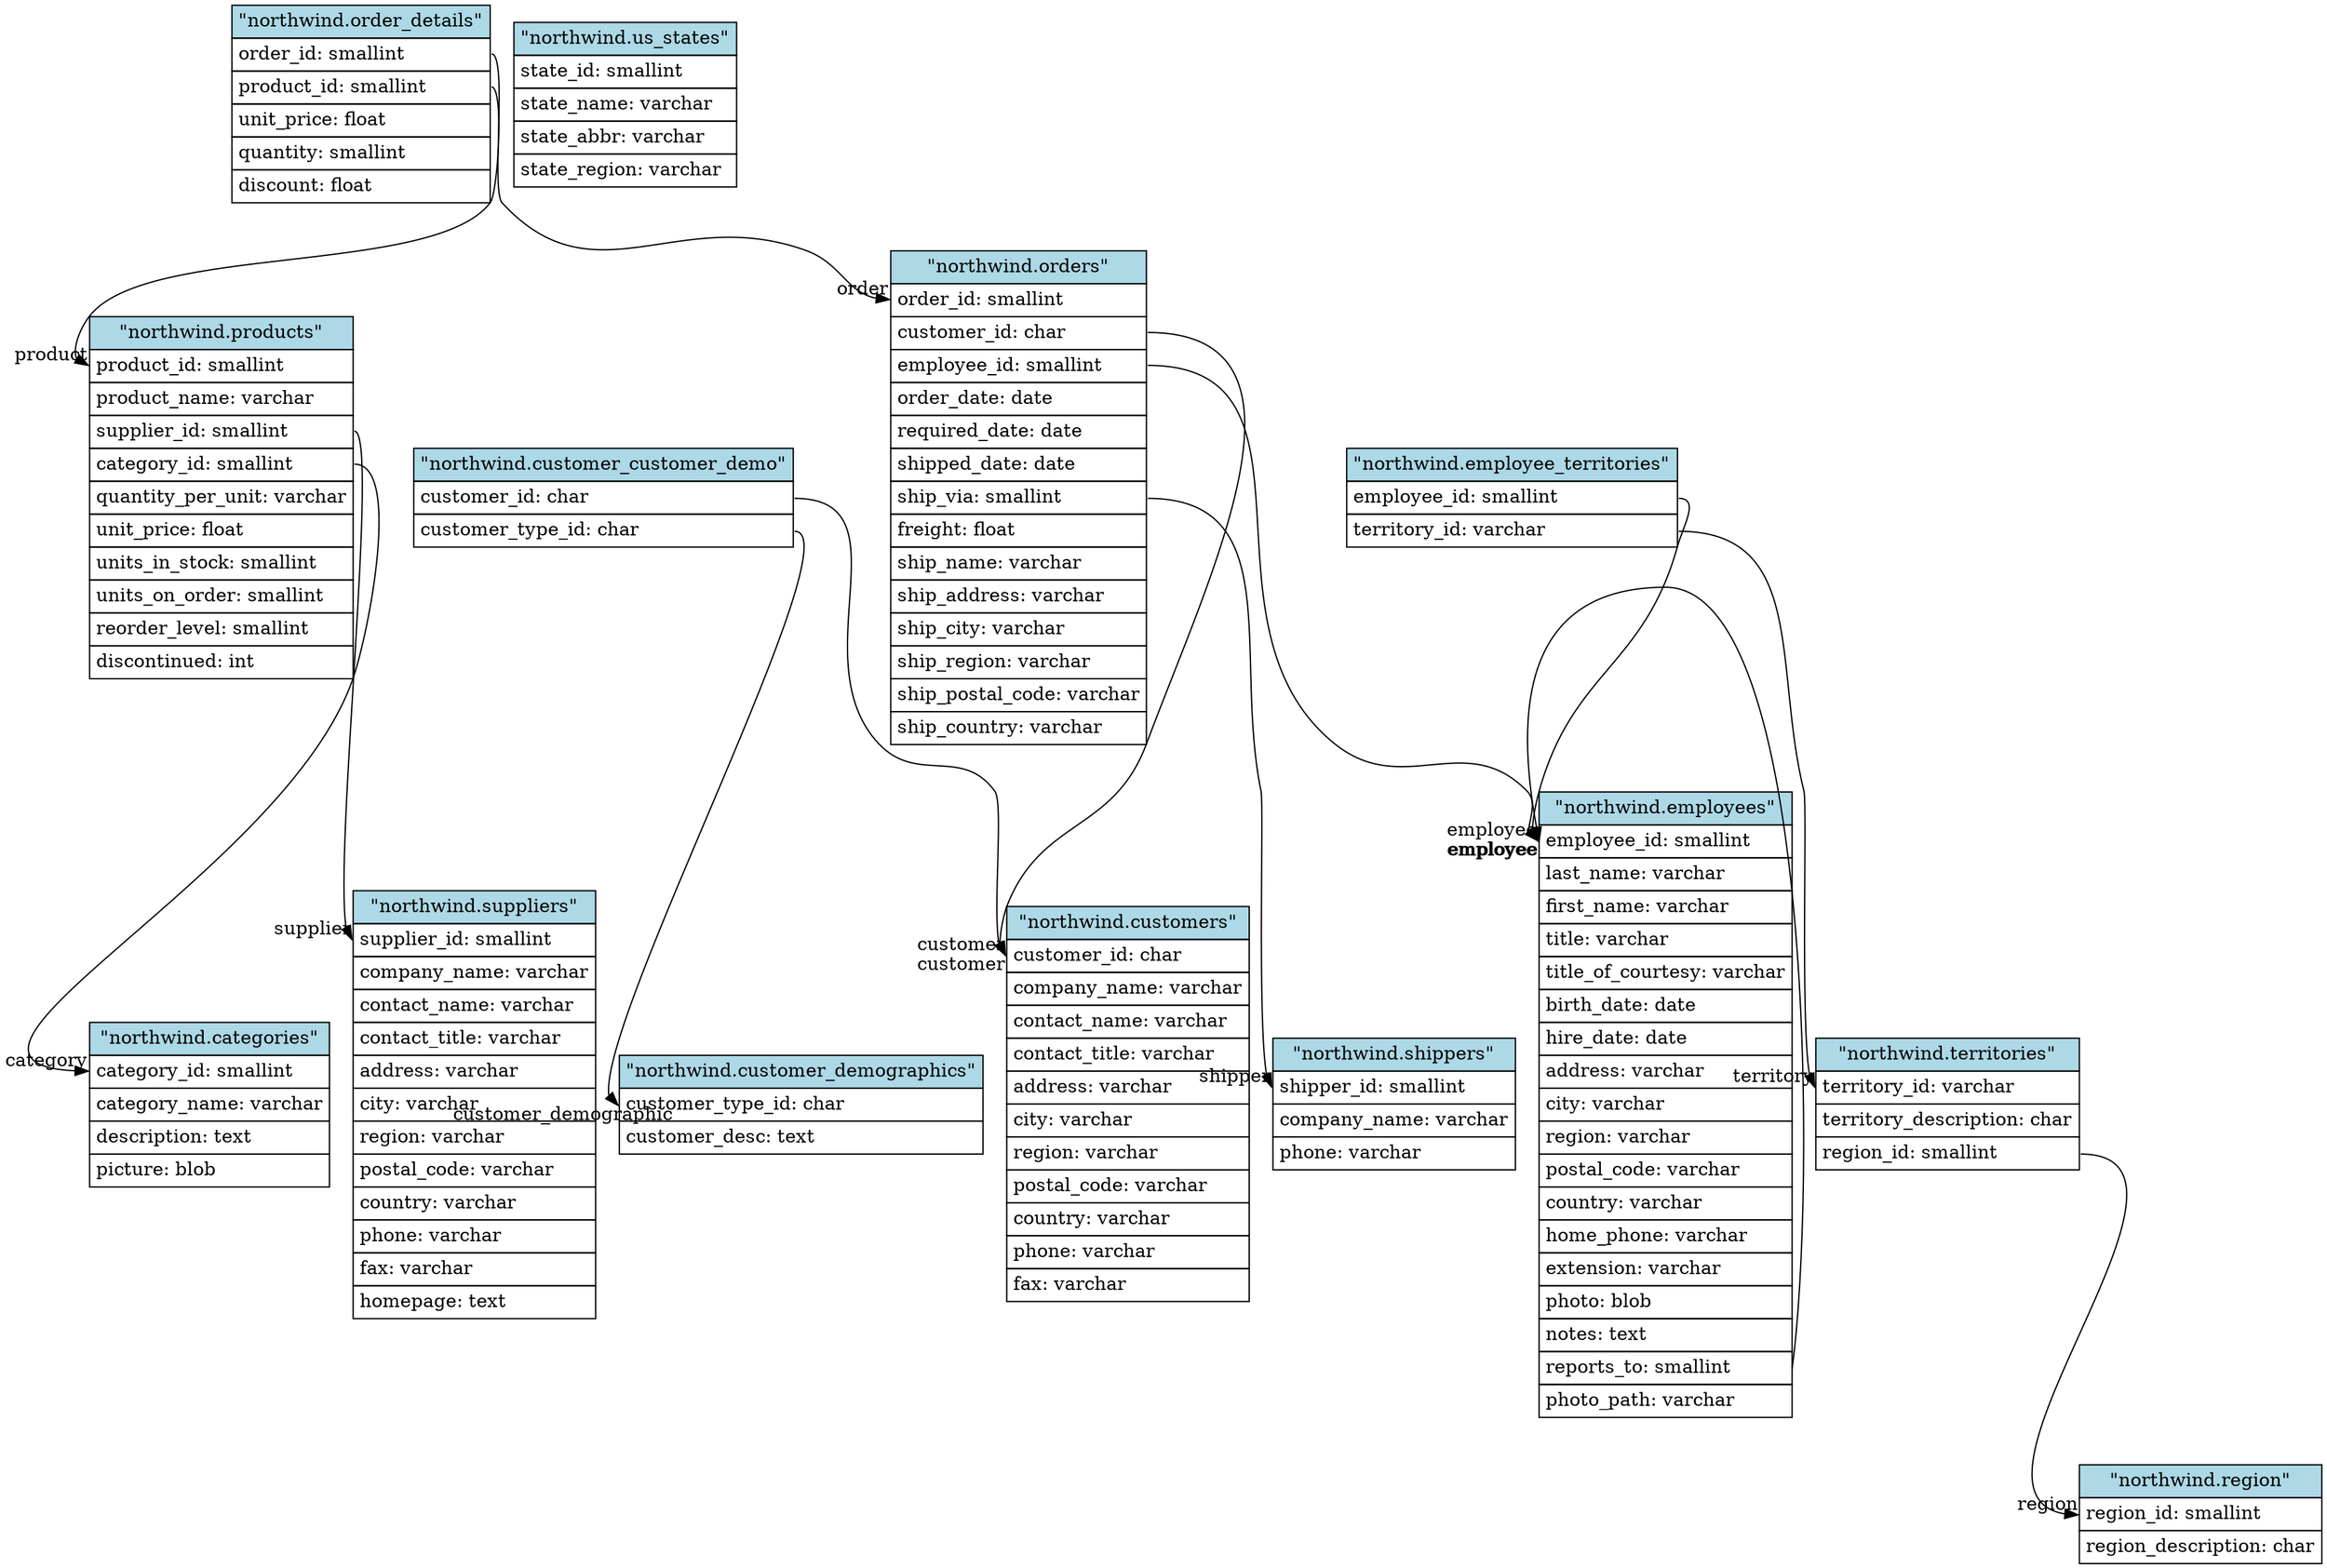 // Generated by xo for the northwind schema.
digraph northwind {
	// Defaults
	node [shape=none
	 margin=0]
	
	// Nodes (tables)
	"northwind.categories" [ label=<
		<table border="0" cellborder="1" cellspacing="0" cellpadding="4">
		<tr><td bgcolor="lightblue">"northwind.categories"</td></tr>
		<tr><td align="left" PORT="category_id">category_id: smallint</td></tr>
		<tr><td align="left" PORT="category_name">category_name: varchar</td></tr>
		<tr><td align="left" PORT="description">description: text</td></tr>
		<tr><td align="left" PORT="picture">picture: blob</td></tr>
		</table>> ]
	
	"northwind.customer_customer_demo" [ label=<
		<table border="0" cellborder="1" cellspacing="0" cellpadding="4">
		<tr><td bgcolor="lightblue">"northwind.customer_customer_demo"</td></tr>
		<tr><td align="left" PORT="customer_id">customer_id: char</td></tr>
		<tr><td align="left" PORT="customer_type_id">customer_type_id: char</td></tr>
		</table>> ]
	
	"northwind.customer_demographics" [ label=<
		<table border="0" cellborder="1" cellspacing="0" cellpadding="4">
		<tr><td bgcolor="lightblue">"northwind.customer_demographics"</td></tr>
		<tr><td align="left" PORT="customer_type_id">customer_type_id: char</td></tr>
		<tr><td align="left" PORT="customer_desc">customer_desc: text</td></tr>
		</table>> ]
	
	"northwind.customers" [ label=<
		<table border="0" cellborder="1" cellspacing="0" cellpadding="4">
		<tr><td bgcolor="lightblue">"northwind.customers"</td></tr>
		<tr><td align="left" PORT="customer_id">customer_id: char</td></tr>
		<tr><td align="left" PORT="company_name">company_name: varchar</td></tr>
		<tr><td align="left" PORT="contact_name">contact_name: varchar</td></tr>
		<tr><td align="left" PORT="contact_title">contact_title: varchar</td></tr>
		<tr><td align="left" PORT="address">address: varchar</td></tr>
		<tr><td align="left" PORT="city">city: varchar</td></tr>
		<tr><td align="left" PORT="region">region: varchar</td></tr>
		<tr><td align="left" PORT="postal_code">postal_code: varchar</td></tr>
		<tr><td align="left" PORT="country">country: varchar</td></tr>
		<tr><td align="left" PORT="phone">phone: varchar</td></tr>
		<tr><td align="left" PORT="fax">fax: varchar</td></tr>
		</table>> ]
	
	"northwind.employee_territories" [ label=<
		<table border="0" cellborder="1" cellspacing="0" cellpadding="4">
		<tr><td bgcolor="lightblue">"northwind.employee_territories"</td></tr>
		<tr><td align="left" PORT="employee_id">employee_id: smallint</td></tr>
		<tr><td align="left" PORT="territory_id">territory_id: varchar</td></tr>
		</table>> ]
	
	"northwind.employees" [ label=<
		<table border="0" cellborder="1" cellspacing="0" cellpadding="4">
		<tr><td bgcolor="lightblue">"northwind.employees"</td></tr>
		<tr><td align="left" PORT="employee_id">employee_id: smallint</td></tr>
		<tr><td align="left" PORT="last_name">last_name: varchar</td></tr>
		<tr><td align="left" PORT="first_name">first_name: varchar</td></tr>
		<tr><td align="left" PORT="title">title: varchar</td></tr>
		<tr><td align="left" PORT="title_of_courtesy">title_of_courtesy: varchar</td></tr>
		<tr><td align="left" PORT="birth_date">birth_date: date</td></tr>
		<tr><td align="left" PORT="hire_date">hire_date: date</td></tr>
		<tr><td align="left" PORT="address">address: varchar</td></tr>
		<tr><td align="left" PORT="city">city: varchar</td></tr>
		<tr><td align="left" PORT="region">region: varchar</td></tr>
		<tr><td align="left" PORT="postal_code">postal_code: varchar</td></tr>
		<tr><td align="left" PORT="country">country: varchar</td></tr>
		<tr><td align="left" PORT="home_phone">home_phone: varchar</td></tr>
		<tr><td align="left" PORT="extension">extension: varchar</td></tr>
		<tr><td align="left" PORT="photo">photo: blob</td></tr>
		<tr><td align="left" PORT="notes">notes: text</td></tr>
		<tr><td align="left" PORT="reports_to">reports_to: smallint</td></tr>
		<tr><td align="left" PORT="photo_path">photo_path: varchar</td></tr>
		</table>> ]
	
	"northwind.order_details" [ label=<
		<table border="0" cellborder="1" cellspacing="0" cellpadding="4">
		<tr><td bgcolor="lightblue">"northwind.order_details"</td></tr>
		<tr><td align="left" PORT="order_id">order_id: smallint</td></tr>
		<tr><td align="left" PORT="product_id">product_id: smallint</td></tr>
		<tr><td align="left" PORT="unit_price">unit_price: float</td></tr>
		<tr><td align="left" PORT="quantity">quantity: smallint</td></tr>
		<tr><td align="left" PORT="discount">discount: float</td></tr>
		</table>> ]
	
	"northwind.orders" [ label=<
		<table border="0" cellborder="1" cellspacing="0" cellpadding="4">
		<tr><td bgcolor="lightblue">"northwind.orders"</td></tr>
		<tr><td align="left" PORT="order_id">order_id: smallint</td></tr>
		<tr><td align="left" PORT="customer_id">customer_id: char</td></tr>
		<tr><td align="left" PORT="employee_id">employee_id: smallint</td></tr>
		<tr><td align="left" PORT="order_date">order_date: date</td></tr>
		<tr><td align="left" PORT="required_date">required_date: date</td></tr>
		<tr><td align="left" PORT="shipped_date">shipped_date: date</td></tr>
		<tr><td align="left" PORT="ship_via">ship_via: smallint</td></tr>
		<tr><td align="left" PORT="freight">freight: float</td></tr>
		<tr><td align="left" PORT="ship_name">ship_name: varchar</td></tr>
		<tr><td align="left" PORT="ship_address">ship_address: varchar</td></tr>
		<tr><td align="left" PORT="ship_city">ship_city: varchar</td></tr>
		<tr><td align="left" PORT="ship_region">ship_region: varchar</td></tr>
		<tr><td align="left" PORT="ship_postal_code">ship_postal_code: varchar</td></tr>
		<tr><td align="left" PORT="ship_country">ship_country: varchar</td></tr>
		</table>> ]
	
	"northwind.products" [ label=<
		<table border="0" cellborder="1" cellspacing="0" cellpadding="4">
		<tr><td bgcolor="lightblue">"northwind.products"</td></tr>
		<tr><td align="left" PORT="product_id">product_id: smallint</td></tr>
		<tr><td align="left" PORT="product_name">product_name: varchar</td></tr>
		<tr><td align="left" PORT="supplier_id">supplier_id: smallint</td></tr>
		<tr><td align="left" PORT="category_id">category_id: smallint</td></tr>
		<tr><td align="left" PORT="quantity_per_unit">quantity_per_unit: varchar</td></tr>
		<tr><td align="left" PORT="unit_price">unit_price: float</td></tr>
		<tr><td align="left" PORT="units_in_stock">units_in_stock: smallint</td></tr>
		<tr><td align="left" PORT="units_on_order">units_on_order: smallint</td></tr>
		<tr><td align="left" PORT="reorder_level">reorder_level: smallint</td></tr>
		<tr><td align="left" PORT="discontinued">discontinued: int</td></tr>
		</table>> ]
	
	"northwind.region" [ label=<
		<table border="0" cellborder="1" cellspacing="0" cellpadding="4">
		<tr><td bgcolor="lightblue">"northwind.region"</td></tr>
		<tr><td align="left" PORT="region_id">region_id: smallint</td></tr>
		<tr><td align="left" PORT="region_description">region_description: char</td></tr>
		</table>> ]
	
	"northwind.shippers" [ label=<
		<table border="0" cellborder="1" cellspacing="0" cellpadding="4">
		<tr><td bgcolor="lightblue">"northwind.shippers"</td></tr>
		<tr><td align="left" PORT="shipper_id">shipper_id: smallint</td></tr>
		<tr><td align="left" PORT="company_name">company_name: varchar</td></tr>
		<tr><td align="left" PORT="phone">phone: varchar</td></tr>
		</table>> ]
	
	"northwind.suppliers" [ label=<
		<table border="0" cellborder="1" cellspacing="0" cellpadding="4">
		<tr><td bgcolor="lightblue">"northwind.suppliers"</td></tr>
		<tr><td align="left" PORT="supplier_id">supplier_id: smallint</td></tr>
		<tr><td align="left" PORT="company_name">company_name: varchar</td></tr>
		<tr><td align="left" PORT="contact_name">contact_name: varchar</td></tr>
		<tr><td align="left" PORT="contact_title">contact_title: varchar</td></tr>
		<tr><td align="left" PORT="address">address: varchar</td></tr>
		<tr><td align="left" PORT="city">city: varchar</td></tr>
		<tr><td align="left" PORT="region">region: varchar</td></tr>
		<tr><td align="left" PORT="postal_code">postal_code: varchar</td></tr>
		<tr><td align="left" PORT="country">country: varchar</td></tr>
		<tr><td align="left" PORT="phone">phone: varchar</td></tr>
		<tr><td align="left" PORT="fax">fax: varchar</td></tr>
		<tr><td align="left" PORT="homepage">homepage: text</td></tr>
		</table>> ]
	
	"northwind.territories" [ label=<
		<table border="0" cellborder="1" cellspacing="0" cellpadding="4">
		<tr><td bgcolor="lightblue">"northwind.territories"</td></tr>
		<tr><td align="left" PORT="territory_id">territory_id: varchar</td></tr>
		<tr><td align="left" PORT="territory_description">territory_description: char</td></tr>
		<tr><td align="left" PORT="region_id">region_id: smallint</td></tr>
		</table>> ]
	
	"northwind.us_states" [ label=<
		<table border="0" cellborder="1" cellspacing="0" cellpadding="4">
		<tr><td bgcolor="lightblue">"northwind.us_states"</td></tr>
		<tr><td align="left" PORT="state_id">state_id: smallint</td></tr>
		<tr><td align="left" PORT="state_name">state_name: varchar</td></tr>
		<tr><td align="left" PORT="state_abbr">state_abbr: varchar</td></tr>
		<tr><td align="left" PORT="state_region">state_region: varchar</td></tr>
		</table>> ]
	
	"northwind.customer_customer_demo":"customer_id":e -> "northwind.customers":"customer_id":w [
		headlabel="customer"]
	"northwind.customer_customer_demo":"customer_type_id":e -> "northwind.customer_demographics":"customer_type_id":w [
		headlabel="customer_demographic"]
	"northwind.employee_territories":"employee_id":e -> "northwind.employees":"employee_id":w [
		headlabel="employee"]
	"northwind.employee_territories":"territory_id":e -> "northwind.territories":"territory_id":w [
		headlabel="territory"]
	"northwind.employees":"reports_to":e -> "northwind.employees":"employee_id":w [
		headlabel="employee"]
	"northwind.order_details":"order_id":e -> "northwind.orders":"order_id":w [
		headlabel="order"]
	"northwind.order_details":"product_id":e -> "northwind.products":"product_id":w [
		headlabel="product"]
	"northwind.orders":"customer_id":e -> "northwind.customers":"customer_id":w [
		headlabel="customer"]
	"northwind.orders":"employee_id":e -> "northwind.employees":"employee_id":w [
		headlabel="employee"]
	"northwind.orders":"ship_via":e -> "northwind.shippers":"shipper_id":w [
		headlabel="shipper"]
	"northwind.products":"supplier_id":e -> "northwind.suppliers":"supplier_id":w [
		headlabel="supplier"]
	"northwind.products":"category_id":e -> "northwind.categories":"category_id":w [
		headlabel="category"]
	"northwind.territories":"region_id":e -> "northwind.region":"region_id":w [
		headlabel="region"]
}
